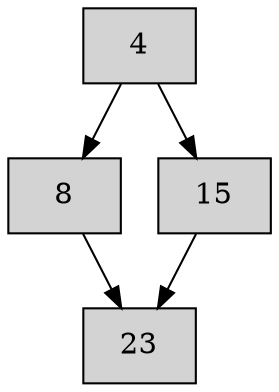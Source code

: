 digraph CFG {
    node [shape=box, style=filled];
    
    label4 [label="4"];
    label8 [label="8"];
    label15 [label="15"];
    label23 [label="23"];
    
    label4 -> label8;
    label4 -> label15;
    label8 -> label23;
    label15 -> label23;
}